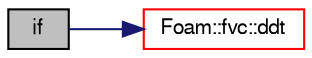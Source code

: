digraph "if"
{
  bgcolor="transparent";
  edge [fontname="FreeSans",fontsize="10",labelfontname="FreeSans",labelfontsize="10"];
  node [fontname="FreeSans",fontsize="10",shape=record];
  rankdir="LR";
  Node624 [label="if",height=0.2,width=0.4,color="black", fillcolor="grey75", style="filled", fontcolor="black"];
  Node624 -> Node625 [color="midnightblue",fontsize="10",style="solid",fontname="FreeSans"];
  Node625 [label="Foam::fvc::ddt",height=0.2,width=0.4,color="red",URL="$a21134.html#a5dc871206ab86042756c8ccfdc5797ad"];
}
